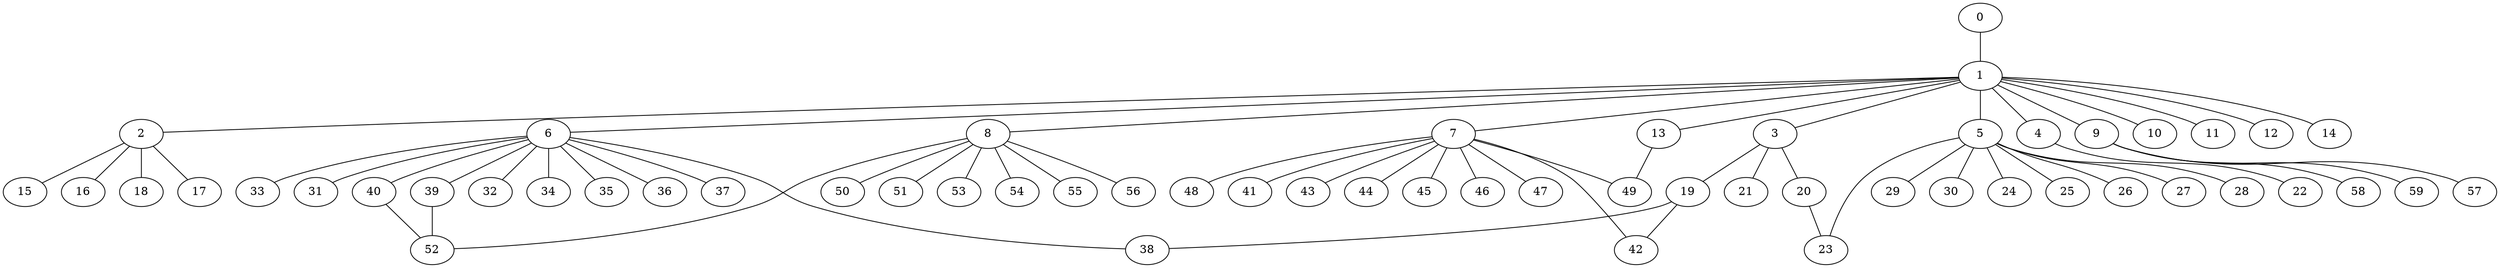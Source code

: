 
graph graphname {
    0 -- 1
1 -- 2
1 -- 3
1 -- 4
1 -- 5
1 -- 6
1 -- 7
1 -- 8
1 -- 9
1 -- 10
1 -- 11
1 -- 12
1 -- 13
1 -- 14
2 -- 16
2 -- 18
2 -- 17
2 -- 15
3 -- 19
3 -- 20
3 -- 21
4 -- 22
5 -- 23
5 -- 24
5 -- 25
5 -- 26
5 -- 27
5 -- 28
5 -- 29
5 -- 30
6 -- 32
6 -- 34
6 -- 35
6 -- 36
6 -- 37
6 -- 38
6 -- 33
6 -- 40
6 -- 39
6 -- 31
7 -- 41
7 -- 42
7 -- 43
7 -- 44
7 -- 45
7 -- 46
7 -- 47
7 -- 48
7 -- 49
8 -- 50
8 -- 51
8 -- 52
8 -- 53
8 -- 54
8 -- 55
8 -- 56
9 -- 58
9 -- 59
9 -- 57
13 -- 49
19 -- 38
19 -- 42
20 -- 23
39 -- 52
40 -- 52

}
